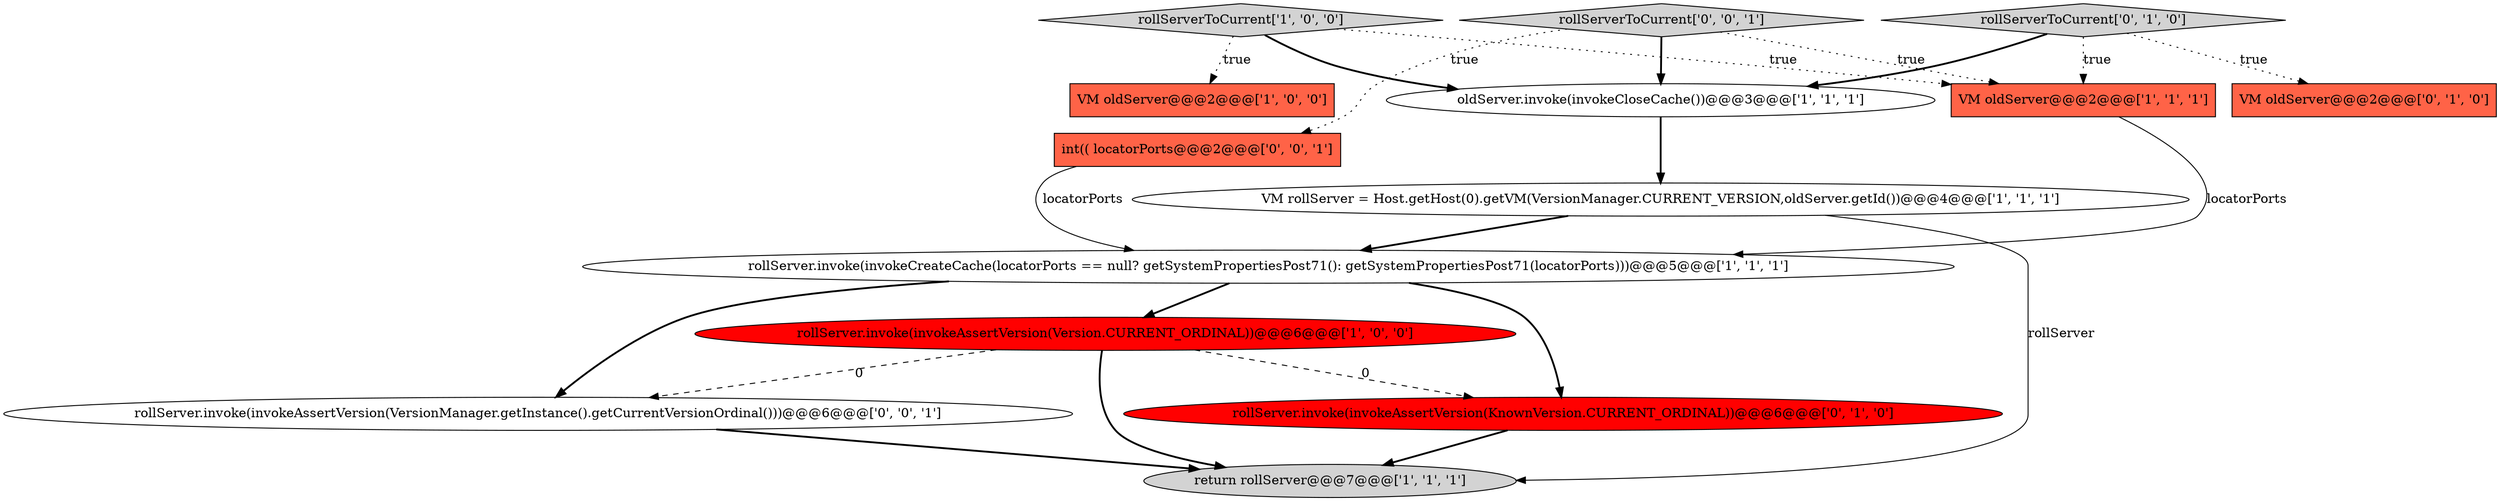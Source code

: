 digraph {
6 [style = filled, label = "rollServerToCurrent['1', '0', '0']", fillcolor = lightgray, shape = diamond image = "AAA0AAABBB1BBB"];
9 [style = filled, label = "rollServer.invoke(invokeAssertVersion(KnownVersion.CURRENT_ORDINAL))@@@6@@@['0', '1', '0']", fillcolor = red, shape = ellipse image = "AAA1AAABBB2BBB"];
10 [style = filled, label = "rollServerToCurrent['0', '1', '0']", fillcolor = lightgray, shape = diamond image = "AAA0AAABBB2BBB"];
7 [style = filled, label = "VM rollServer = Host.getHost(0).getVM(VersionManager.CURRENT_VERSION,oldServer.getId())@@@4@@@['1', '1', '1']", fillcolor = white, shape = ellipse image = "AAA0AAABBB1BBB"];
12 [style = filled, label = "rollServer.invoke(invokeAssertVersion(VersionManager.getInstance().getCurrentVersionOrdinal()))@@@6@@@['0', '0', '1']", fillcolor = white, shape = ellipse image = "AAA0AAABBB3BBB"];
4 [style = filled, label = "VM oldServer@@@2@@@['1', '0', '0']", fillcolor = tomato, shape = box image = "AAA0AAABBB1BBB"];
5 [style = filled, label = "VM oldServer@@@2@@@['1', '1', '1']", fillcolor = tomato, shape = box image = "AAA0AAABBB1BBB"];
8 [style = filled, label = "VM oldServer@@@2@@@['0', '1', '0']", fillcolor = tomato, shape = box image = "AAA0AAABBB2BBB"];
11 [style = filled, label = "int(( locatorPorts@@@2@@@['0', '0', '1']", fillcolor = tomato, shape = box image = "AAA0AAABBB3BBB"];
2 [style = filled, label = "oldServer.invoke(invokeCloseCache())@@@3@@@['1', '1', '1']", fillcolor = white, shape = ellipse image = "AAA0AAABBB1BBB"];
1 [style = filled, label = "rollServer.invoke(invokeAssertVersion(Version.CURRENT_ORDINAL))@@@6@@@['1', '0', '0']", fillcolor = red, shape = ellipse image = "AAA1AAABBB1BBB"];
3 [style = filled, label = "return rollServer@@@7@@@['1', '1', '1']", fillcolor = lightgray, shape = ellipse image = "AAA0AAABBB1BBB"];
0 [style = filled, label = "rollServer.invoke(invokeCreateCache(locatorPorts == null? getSystemPropertiesPost71(): getSystemPropertiesPost71(locatorPorts)))@@@5@@@['1', '1', '1']", fillcolor = white, shape = ellipse image = "AAA0AAABBB1BBB"];
13 [style = filled, label = "rollServerToCurrent['0', '0', '1']", fillcolor = lightgray, shape = diamond image = "AAA0AAABBB3BBB"];
10->8 [style = dotted, label="true"];
0->9 [style = bold, label=""];
0->12 [style = bold, label=""];
1->3 [style = bold, label=""];
1->9 [style = dashed, label="0"];
13->5 [style = dotted, label="true"];
7->0 [style = bold, label=""];
10->5 [style = dotted, label="true"];
6->2 [style = bold, label=""];
1->12 [style = dashed, label="0"];
6->4 [style = dotted, label="true"];
0->1 [style = bold, label=""];
7->3 [style = solid, label="rollServer"];
5->0 [style = solid, label="locatorPorts"];
9->3 [style = bold, label=""];
13->11 [style = dotted, label="true"];
10->2 [style = bold, label=""];
12->3 [style = bold, label=""];
2->7 [style = bold, label=""];
11->0 [style = solid, label="locatorPorts"];
6->5 [style = dotted, label="true"];
13->2 [style = bold, label=""];
}
